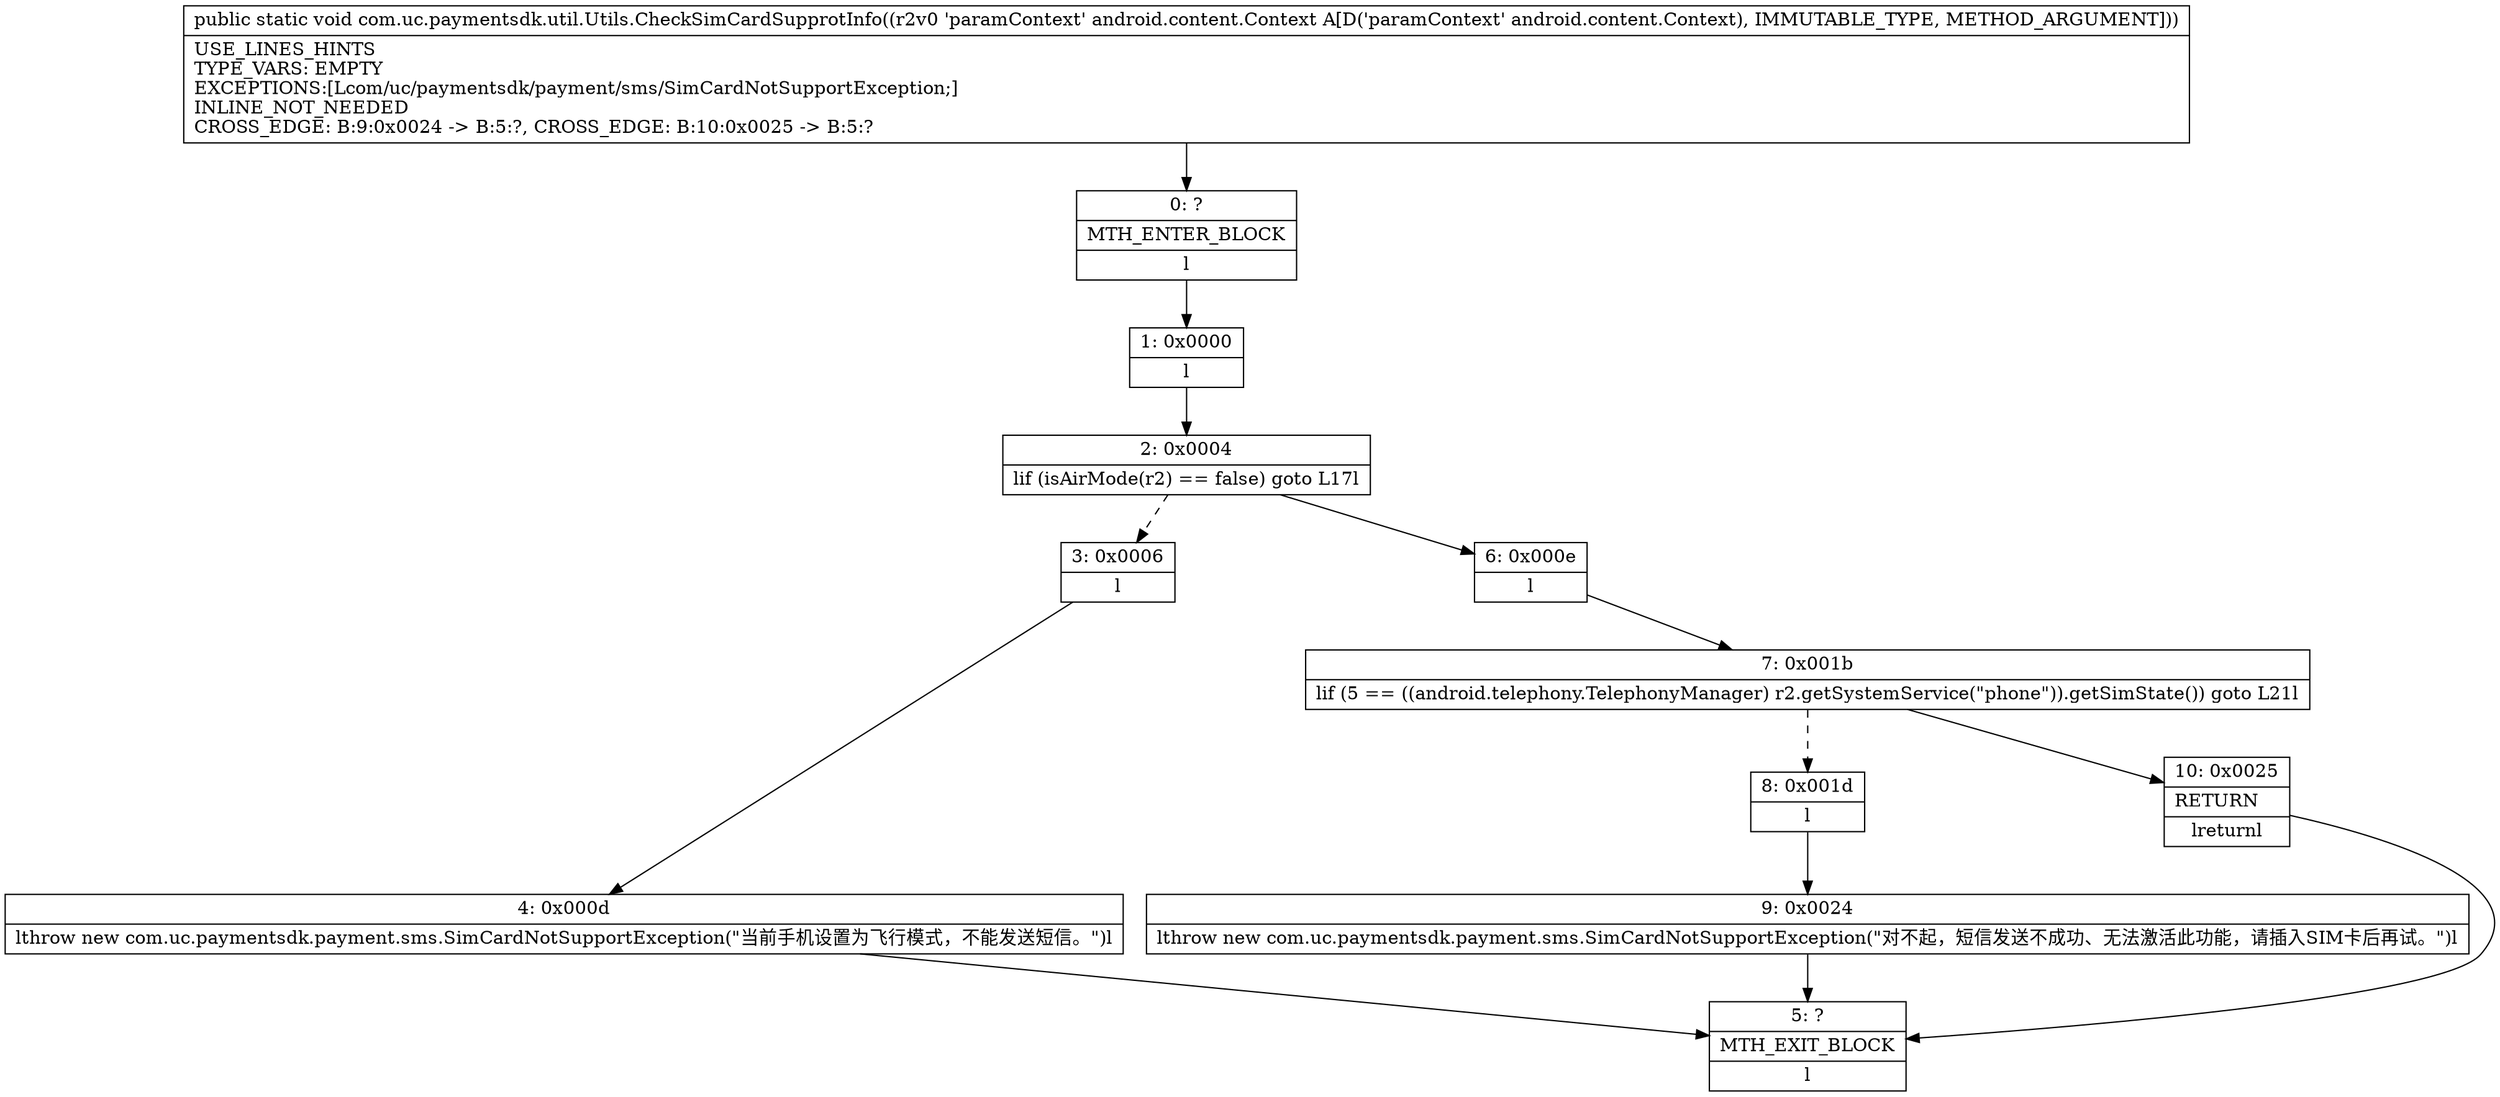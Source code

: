 digraph "CFG forcom.uc.paymentsdk.util.Utils.CheckSimCardSupprotInfo(Landroid\/content\/Context;)V" {
Node_0 [shape=record,label="{0\:\ ?|MTH_ENTER_BLOCK\l|l}"];
Node_1 [shape=record,label="{1\:\ 0x0000|l}"];
Node_2 [shape=record,label="{2\:\ 0x0004|lif (isAirMode(r2) == false) goto L17l}"];
Node_3 [shape=record,label="{3\:\ 0x0006|l}"];
Node_4 [shape=record,label="{4\:\ 0x000d|lthrow new com.uc.paymentsdk.payment.sms.SimCardNotSupportException(\"当前手机设置为飞行模式，不能发送短信。\")l}"];
Node_5 [shape=record,label="{5\:\ ?|MTH_EXIT_BLOCK\l|l}"];
Node_6 [shape=record,label="{6\:\ 0x000e|l}"];
Node_7 [shape=record,label="{7\:\ 0x001b|lif (5 == ((android.telephony.TelephonyManager) r2.getSystemService(\"phone\")).getSimState()) goto L21l}"];
Node_8 [shape=record,label="{8\:\ 0x001d|l}"];
Node_9 [shape=record,label="{9\:\ 0x0024|lthrow new com.uc.paymentsdk.payment.sms.SimCardNotSupportException(\"对不起，短信发送不成功、无法激活此功能，请插入SIM卡后再试。\")l}"];
Node_10 [shape=record,label="{10\:\ 0x0025|RETURN\l|lreturnl}"];
MethodNode[shape=record,label="{public static void com.uc.paymentsdk.util.Utils.CheckSimCardSupprotInfo((r2v0 'paramContext' android.content.Context A[D('paramContext' android.content.Context), IMMUTABLE_TYPE, METHOD_ARGUMENT]))  | USE_LINES_HINTS\lTYPE_VARS: EMPTY\lEXCEPTIONS:[Lcom\/uc\/paymentsdk\/payment\/sms\/SimCardNotSupportException;]\lINLINE_NOT_NEEDED\lCROSS_EDGE: B:9:0x0024 \-\> B:5:?, CROSS_EDGE: B:10:0x0025 \-\> B:5:?\l}"];
MethodNode -> Node_0;
Node_0 -> Node_1;
Node_1 -> Node_2;
Node_2 -> Node_3[style=dashed];
Node_2 -> Node_6;
Node_3 -> Node_4;
Node_4 -> Node_5;
Node_6 -> Node_7;
Node_7 -> Node_8[style=dashed];
Node_7 -> Node_10;
Node_8 -> Node_9;
Node_9 -> Node_5;
Node_10 -> Node_5;
}

